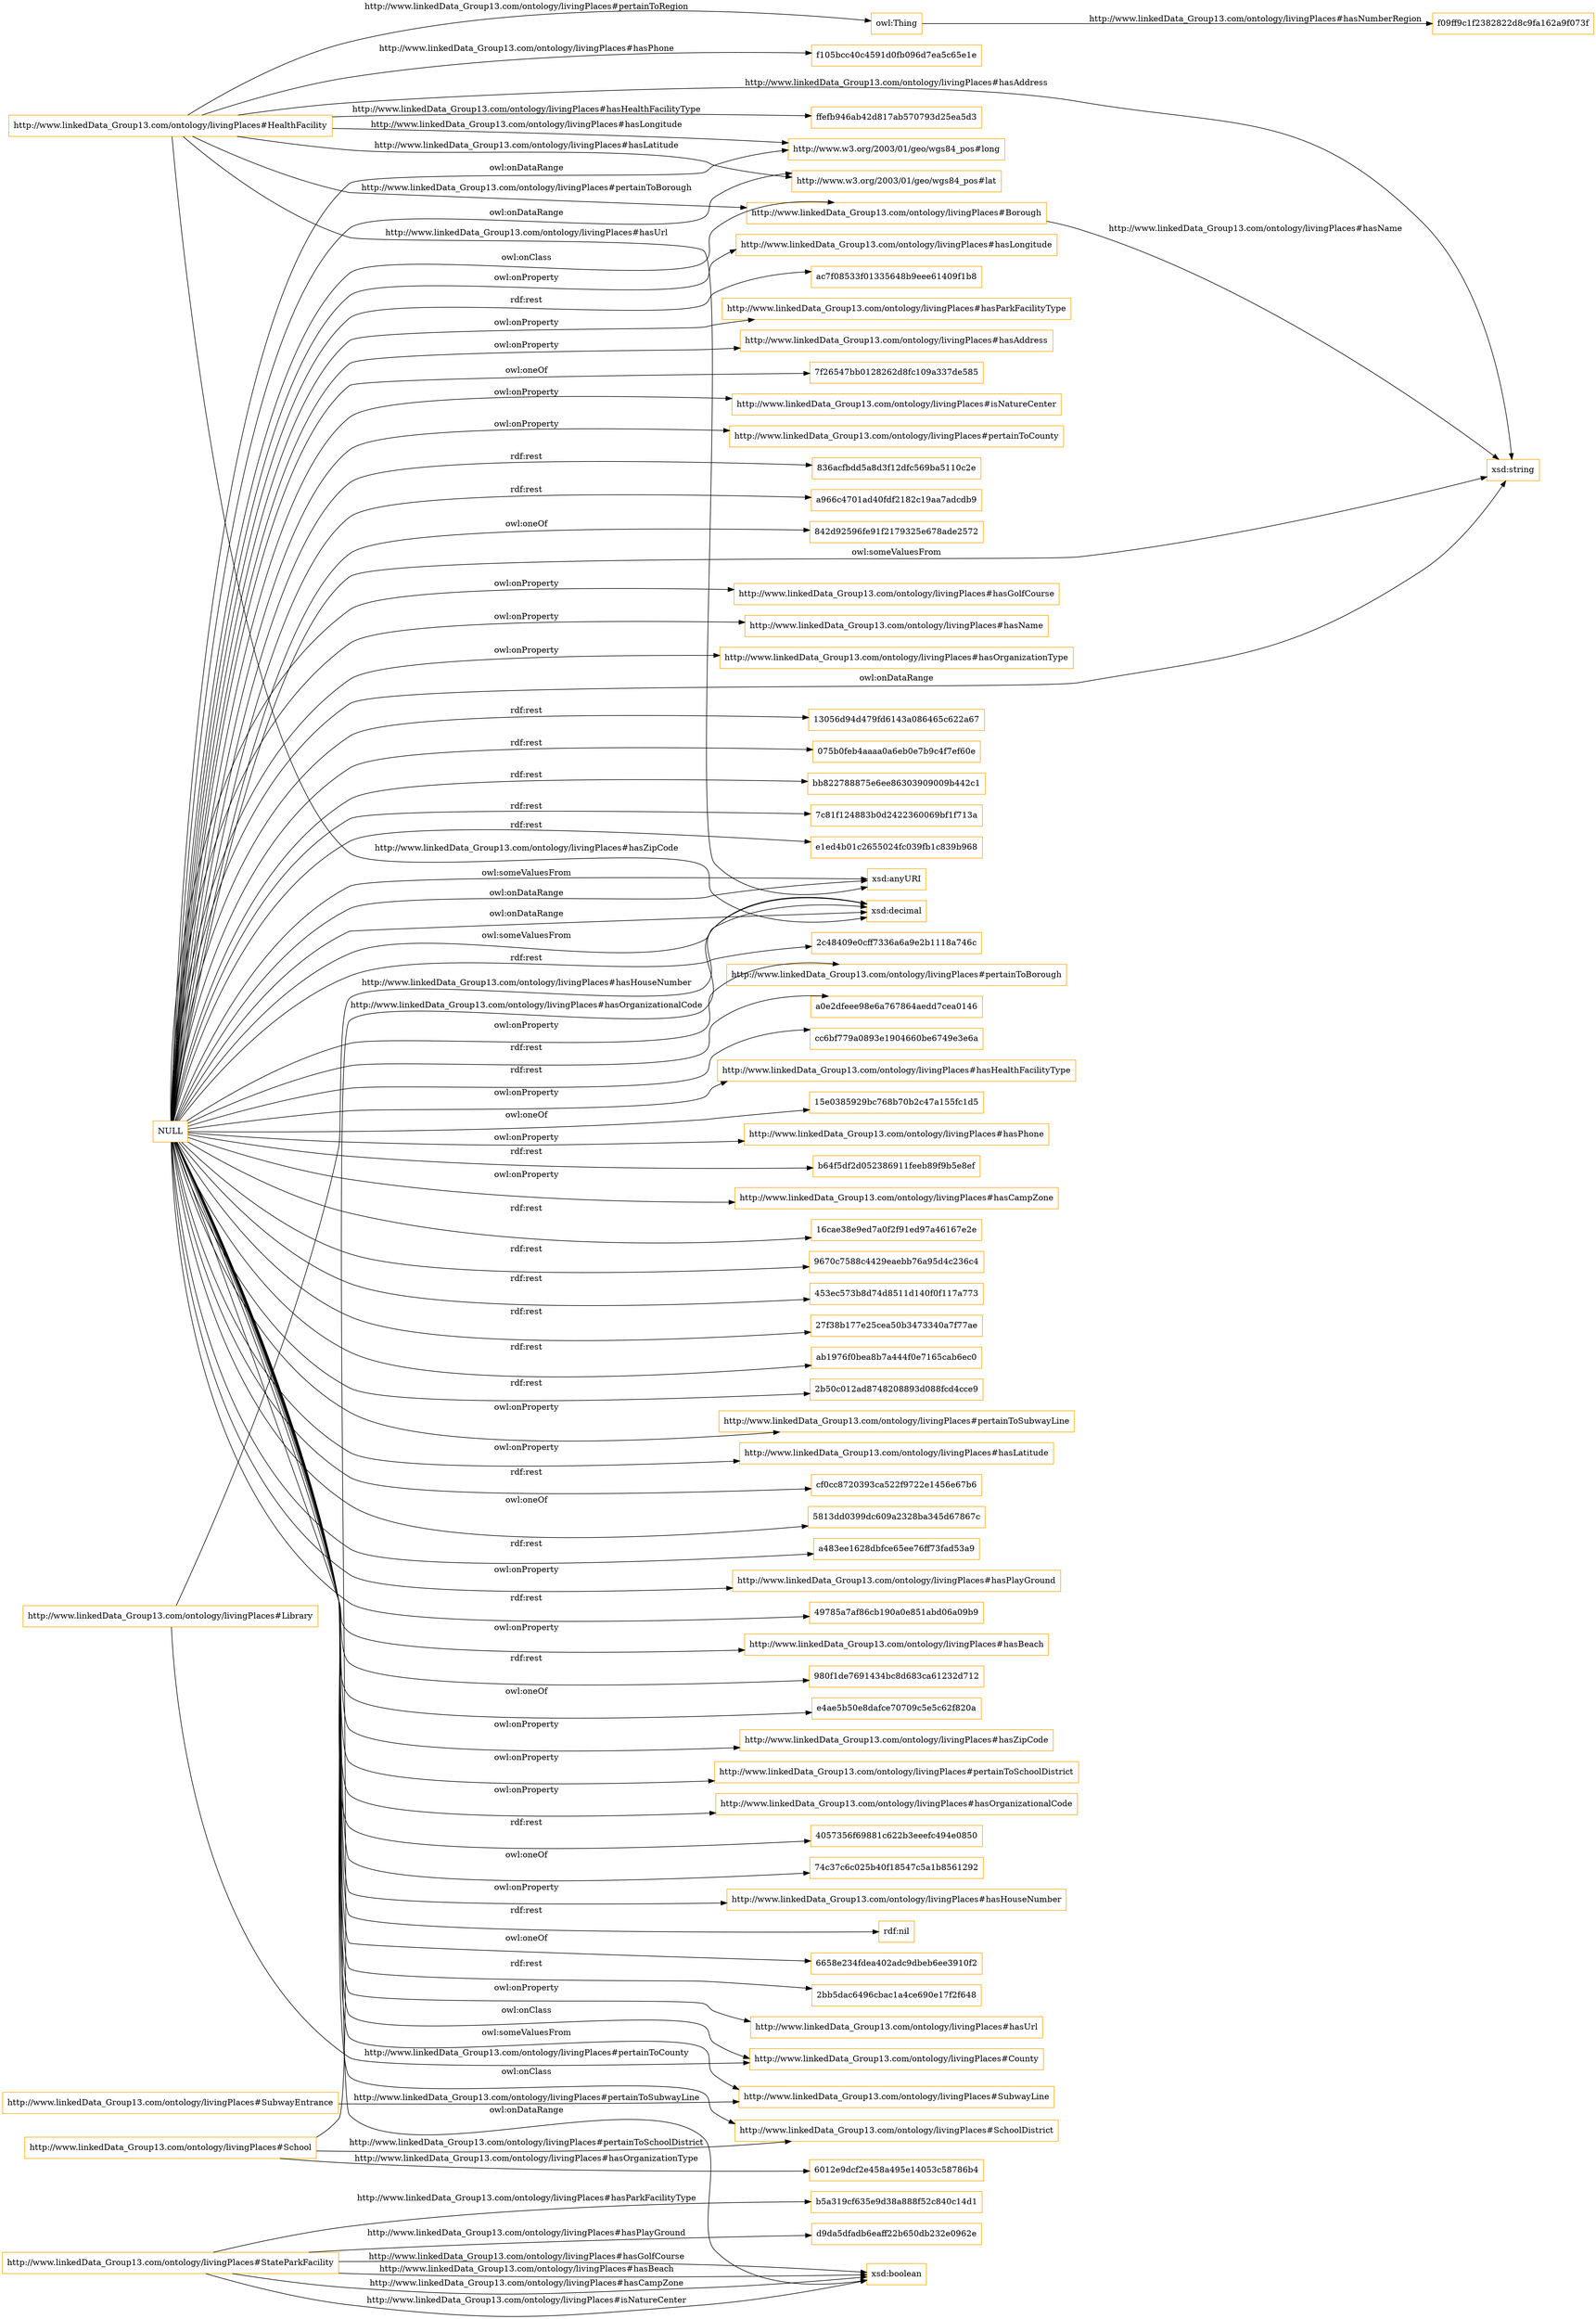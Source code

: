 digraph ar2dtool_diagram { 
rankdir=LR;
size="1501"
node [shape = rectangle, color="orange"]; "http://www.linkedData_Group13.com/ontology/livingPlaces#Borough" "http://www.linkedData_Group13.com/ontology/livingPlaces#SubwayLine" "http://www.linkedData_Group13.com/ontology/livingPlaces#Library" "http://www.linkedData_Group13.com/ontology/livingPlaces#StateParkFacility" "http://www.linkedData_Group13.com/ontology/livingPlaces#SubwayEntrance" "http://www.linkedData_Group13.com/ontology/livingPlaces#SchoolDistrict" "http://www.linkedData_Group13.com/ontology/livingPlaces#HealthFacility" "http://www.linkedData_Group13.com/ontology/livingPlaces#School" "http://www.linkedData_Group13.com/ontology/livingPlaces#County" ; /*classes style*/
	"NULL" -> "2c48409e0cff7336a6a9e2b1118a746c" [ label = "rdf:rest" ];
	"NULL" -> "xsd:anyURI" [ label = "owl:someValuesFrom" ];
	"NULL" -> "http://www.linkedData_Group13.com/ontology/livingPlaces#pertainToBorough" [ label = "owl:onProperty" ];
	"NULL" -> "a0e2dfeee98e6a767864aedd7cea0146" [ label = "rdf:rest" ];
	"NULL" -> "cc6bf779a0893e1904660be6749e3e6a" [ label = "rdf:rest" ];
	"NULL" -> "http://www.linkedData_Group13.com/ontology/livingPlaces#hasHealthFacilityType" [ label = "owl:onProperty" ];
	"NULL" -> "xsd:anyURI" [ label = "owl:onDataRange" ];
	"NULL" -> "15e0385929bc768b70b2c47a155fc1d5" [ label = "owl:oneOf" ];
	"NULL" -> "http://www.linkedData_Group13.com/ontology/livingPlaces#County" [ label = "owl:onClass" ];
	"NULL" -> "http://www.linkedData_Group13.com/ontology/livingPlaces#hasPhone" [ label = "owl:onProperty" ];
	"NULL" -> "b64f5df2d052386911feeb89f9b5e8ef" [ label = "rdf:rest" ];
	"NULL" -> "http://www.linkedData_Group13.com/ontology/livingPlaces#hasCampZone" [ label = "owl:onProperty" ];
	"NULL" -> "16cae38e9ed7a0f2f91ed97a46167e2e" [ label = "rdf:rest" ];
	"NULL" -> "9670c7588c4429eaebb76a95d4c236c4" [ label = "rdf:rest" ];
	"NULL" -> "453ec573b8d74d8511d140f0f117a773" [ label = "rdf:rest" ];
	"NULL" -> "27f38b177e25cea50b3473340a7f77ae" [ label = "rdf:rest" ];
	"NULL" -> "ab1976f0bea8b7a444f0e7165cab6ec0" [ label = "rdf:rest" ];
	"NULL" -> "2b50c012ad8748208893d088fcd4cce9" [ label = "rdf:rest" ];
	"NULL" -> "http://www.linkedData_Group13.com/ontology/livingPlaces#pertainToSubwayLine" [ label = "owl:onProperty" ];
	"NULL" -> "http://www.linkedData_Group13.com/ontology/livingPlaces#hasLatitude" [ label = "owl:onProperty" ];
	"NULL" -> "cf0cc8720393ca522f9722e1456e67b6" [ label = "rdf:rest" ];
	"NULL" -> "5813dd0399dc609a2328ba345d67867c" [ label = "owl:oneOf" ];
	"NULL" -> "a483ee1628dbfce65ee76ff73fad53a9" [ label = "rdf:rest" ];
	"NULL" -> "http://www.linkedData_Group13.com/ontology/livingPlaces#hasPlayGround" [ label = "owl:onProperty" ];
	"NULL" -> "49785a7af86cb190a0e851abd06a09b9" [ label = "rdf:rest" ];
	"NULL" -> "http://www.linkedData_Group13.com/ontology/livingPlaces#SchoolDistrict" [ label = "owl:onClass" ];
	"NULL" -> "http://www.linkedData_Group13.com/ontology/livingPlaces#hasBeach" [ label = "owl:onProperty" ];
	"NULL" -> "980f1de7691434bc8d683ca61232d712" [ label = "rdf:rest" ];
	"NULL" -> "http://www.linkedData_Group13.com/ontology/livingPlaces#SubwayLine" [ label = "owl:someValuesFrom" ];
	"NULL" -> "e4ae5b50e8dafce70709c5e5c62f820a" [ label = "owl:oneOf" ];
	"NULL" -> "http://www.linkedData_Group13.com/ontology/livingPlaces#hasZipCode" [ label = "owl:onProperty" ];
	"NULL" -> "http://www.linkedData_Group13.com/ontology/livingPlaces#pertainToSchoolDistrict" [ label = "owl:onProperty" ];
	"NULL" -> "xsd:decimal" [ label = "owl:someValuesFrom" ];
	"NULL" -> "http://www.w3.org/2003/01/geo/wgs84_pos#lat" [ label = "owl:onDataRange" ];
	"NULL" -> "http://www.linkedData_Group13.com/ontology/livingPlaces#hasOrganizationalCode" [ label = "owl:onProperty" ];
	"NULL" -> "4057356f69881c622b3eeefc494e0850" [ label = "rdf:rest" ];
	"NULL" -> "http://www.linkedData_Group13.com/ontology/livingPlaces#Borough" [ label = "owl:onClass" ];
	"NULL" -> "74c37c6c025b40f18547c5a1b8561292" [ label = "owl:oneOf" ];
	"NULL" -> "http://www.linkedData_Group13.com/ontology/livingPlaces#hasHouseNumber" [ label = "owl:onProperty" ];
	"NULL" -> "rdf:nil" [ label = "rdf:rest" ];
	"NULL" -> "6658e234fdea402adc9dbeb6ee3910f2" [ label = "owl:oneOf" ];
	"NULL" -> "2bb5dac6496cbac1a4ce690e17f2f648" [ label = "rdf:rest" ];
	"NULL" -> "http://www.linkedData_Group13.com/ontology/livingPlaces#hasUrl" [ label = "owl:onProperty" ];
	"NULL" -> "http://www.linkedData_Group13.com/ontology/livingPlaces#hasLongitude" [ label = "owl:onProperty" ];
	"NULL" -> "ac7f08533f01335648b9eee61409f1b8" [ label = "rdf:rest" ];
	"NULL" -> "http://www.linkedData_Group13.com/ontology/livingPlaces#hasParkFacilityType" [ label = "owl:onProperty" ];
	"NULL" -> "http://www.linkedData_Group13.com/ontology/livingPlaces#hasAddress" [ label = "owl:onProperty" ];
	"NULL" -> "7f26547bb0128262d8fc109a337de585" [ label = "owl:oneOf" ];
	"NULL" -> "http://www.linkedData_Group13.com/ontology/livingPlaces#isNatureCenter" [ label = "owl:onProperty" ];
	"NULL" -> "http://www.linkedData_Group13.com/ontology/livingPlaces#pertainToCounty" [ label = "owl:onProperty" ];
	"NULL" -> "836acfbdd5a8d3f12dfc569ba5110c2e" [ label = "rdf:rest" ];
	"NULL" -> "a966c4701ad40fdf2182c19aa7adcdb9" [ label = "rdf:rest" ];
	"NULL" -> "842d92596fe91f2179325e678ade2572" [ label = "owl:oneOf" ];
	"NULL" -> "http://www.linkedData_Group13.com/ontology/livingPlaces#hasGolfCourse" [ label = "owl:onProperty" ];
	"NULL" -> "http://www.linkedData_Group13.com/ontology/livingPlaces#hasName" [ label = "owl:onProperty" ];
	"NULL" -> "http://www.linkedData_Group13.com/ontology/livingPlaces#hasOrganizationType" [ label = "owl:onProperty" ];
	"NULL" -> "xsd:string" [ label = "owl:onDataRange" ];
	"NULL" -> "13056d94d479fd6143a086465c622a67" [ label = "rdf:rest" ];
	"NULL" -> "xsd:boolean" [ label = "owl:onDataRange" ];
	"NULL" -> "075b0feb4aaaa0a6eb0e7b9c4f7ef60e" [ label = "rdf:rest" ];
	"NULL" -> "http://www.w3.org/2003/01/geo/wgs84_pos#long" [ label = "owl:onDataRange" ];
	"NULL" -> "bb822788875e6ee86303909009b442c1" [ label = "rdf:rest" ];
	"NULL" -> "xsd:decimal" [ label = "owl:onDataRange" ];
	"NULL" -> "7c81f124883b0d2422360069bf1f713a" [ label = "rdf:rest" ];
	"NULL" -> "e1ed4b01c2655024fc039fb1c839b968" [ label = "rdf:rest" ];
	"NULL" -> "xsd:string" [ label = "owl:someValuesFrom" ];
	"http://www.linkedData_Group13.com/ontology/livingPlaces#StateParkFacility" -> "xsd:boolean" [ label = "http://www.linkedData_Group13.com/ontology/livingPlaces#hasBeach" ];
	"http://www.linkedData_Group13.com/ontology/livingPlaces#Library" -> "xsd:decimal" [ label = "http://www.linkedData_Group13.com/ontology/livingPlaces#hasHouseNumber" ];
	"http://www.linkedData_Group13.com/ontology/livingPlaces#School" -> "xsd:decimal" [ label = "http://www.linkedData_Group13.com/ontology/livingPlaces#hasOrganizationalCode" ];
	"http://www.linkedData_Group13.com/ontology/livingPlaces#StateParkFacility" -> "b5a319cf635e9d38a888f52c840c14d1" [ label = "http://www.linkedData_Group13.com/ontology/livingPlaces#hasParkFacilityType" ];
	"http://www.linkedData_Group13.com/ontology/livingPlaces#StateParkFacility" -> "xsd:boolean" [ label = "http://www.linkedData_Group13.com/ontology/livingPlaces#hasCampZone" ];
	"http://www.linkedData_Group13.com/ontology/livingPlaces#HealthFacility" -> "xsd:decimal" [ label = "http://www.linkedData_Group13.com/ontology/livingPlaces#hasZipCode" ];
	"http://www.linkedData_Group13.com/ontology/livingPlaces#Borough" -> "xsd:string" [ label = "http://www.linkedData_Group13.com/ontology/livingPlaces#hasName" ];
	"http://www.linkedData_Group13.com/ontology/livingPlaces#School" -> "http://www.linkedData_Group13.com/ontology/livingPlaces#SchoolDistrict" [ label = "http://www.linkedData_Group13.com/ontology/livingPlaces#pertainToSchoolDistrict" ];
	"http://www.linkedData_Group13.com/ontology/livingPlaces#HealthFacility" -> "http://www.w3.org/2003/01/geo/wgs84_pos#long" [ label = "http://www.linkedData_Group13.com/ontology/livingPlaces#hasLongitude" ];
	"http://www.linkedData_Group13.com/ontology/livingPlaces#HealthFacility" -> "f105bcc40c4591d0fb096d7ea5c65e1e" [ label = "http://www.linkedData_Group13.com/ontology/livingPlaces#hasPhone" ];
	"http://www.linkedData_Group13.com/ontology/livingPlaces#HealthFacility" -> "http://www.w3.org/2003/01/geo/wgs84_pos#lat" [ label = "http://www.linkedData_Group13.com/ontology/livingPlaces#hasLatitude" ];
	"http://www.linkedData_Group13.com/ontology/livingPlaces#Library" -> "http://www.linkedData_Group13.com/ontology/livingPlaces#County" [ label = "http://www.linkedData_Group13.com/ontology/livingPlaces#pertainToCounty" ];
	"http://www.linkedData_Group13.com/ontology/livingPlaces#HealthFacility" -> "owl:Thing" [ label = "http://www.linkedData_Group13.com/ontology/livingPlaces#pertainToRegion" ];
	"http://www.linkedData_Group13.com/ontology/livingPlaces#StateParkFacility" -> "xsd:boolean" [ label = "http://www.linkedData_Group13.com/ontology/livingPlaces#isNatureCenter" ];
	"http://www.linkedData_Group13.com/ontology/livingPlaces#StateParkFacility" -> "xsd:boolean" [ label = "http://www.linkedData_Group13.com/ontology/livingPlaces#hasGolfCourse" ];
	"http://www.linkedData_Group13.com/ontology/livingPlaces#HealthFacility" -> "xsd:anyURI" [ label = "http://www.linkedData_Group13.com/ontology/livingPlaces#hasUrl" ];
	"http://www.linkedData_Group13.com/ontology/livingPlaces#StateParkFacility" -> "d9da5dfadb6eaff22b650db232e0962e" [ label = "http://www.linkedData_Group13.com/ontology/livingPlaces#hasPlayGround" ];
	"http://www.linkedData_Group13.com/ontology/livingPlaces#SubwayEntrance" -> "http://www.linkedData_Group13.com/ontology/livingPlaces#SubwayLine" [ label = "http://www.linkedData_Group13.com/ontology/livingPlaces#pertainToSubwayLine" ];
	"http://www.linkedData_Group13.com/ontology/livingPlaces#HealthFacility" -> "xsd:string" [ label = "http://www.linkedData_Group13.com/ontology/livingPlaces#hasAddress" ];
	"owl:Thing" -> "f09ff9c1f2382822d8c9fa162a9f073f" [ label = "http://www.linkedData_Group13.com/ontology/livingPlaces#hasNumberRegion" ];
	"http://www.linkedData_Group13.com/ontology/livingPlaces#School" -> "6012e9dcf2e458a495e14053c58786b4" [ label = "http://www.linkedData_Group13.com/ontology/livingPlaces#hasOrganizationType" ];
	"http://www.linkedData_Group13.com/ontology/livingPlaces#HealthFacility" -> "ffefb946ab42d817ab570793d25ea5d3" [ label = "http://www.linkedData_Group13.com/ontology/livingPlaces#hasHealthFacilityType" ];
	"http://www.linkedData_Group13.com/ontology/livingPlaces#HealthFacility" -> "http://www.linkedData_Group13.com/ontology/livingPlaces#Borough" [ label = "http://www.linkedData_Group13.com/ontology/livingPlaces#pertainToBorough" ];

}
